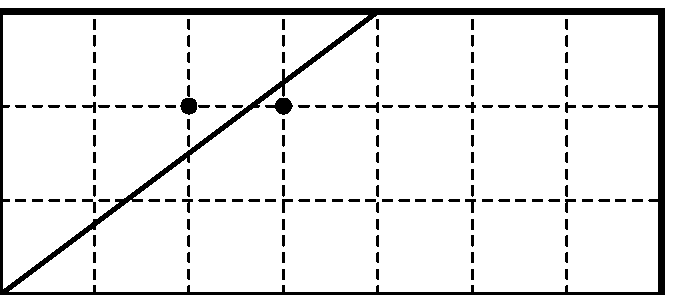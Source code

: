 u := 12mm;
s := 0.12;
a := 0.05;

def cell(expr x, y, lx, ly) =
  path box;
  box := ((0, 0)--(0, ly)--(lx, ly)--(lx, 0)--cycle) shifted (x, y) scaled u;
  fill box withcolor white;
  draw box;
enddef;

def candle(expr x, y) =
  pickup pencircle scaled 6pt;
  draw (x, y) scaled u;
enddef;

def field(expr x, y, lx, ly) =
  pickup pensquare scaled 2pt;
  cell(x, y, lx, ly);
  pickup pencircle scaled 1pt;
  for i = 1 upto lx - 1:
    draw ((i, y)--(i, y + ly)) scaled u dashed evenly;
  endfor;
  for i = 1 upto ly - 1:
    draw ((x, i)--(x + lx, i)) scaled u dashed evenly;
  endfor;
%  for i = 1 upto lx - 1:
%    for j = 0 upto ly - 1:
%      cell(x + i, y + j, 1, 1);
%    endfor;
%  endfor;
enddef;

beginfig(1)
  field(0, 0, 7, 3);
  candle(2, 2);
  candle(3, 2);
  pickup pencircle scaled 1.5pt;
  draw ((0, 0)--(4, 3)) scaled u;
%  garage(1.2, 1.4, 3, 2);
%  garage(6.5, 1.6, 3, 2);
endfig;
end.
